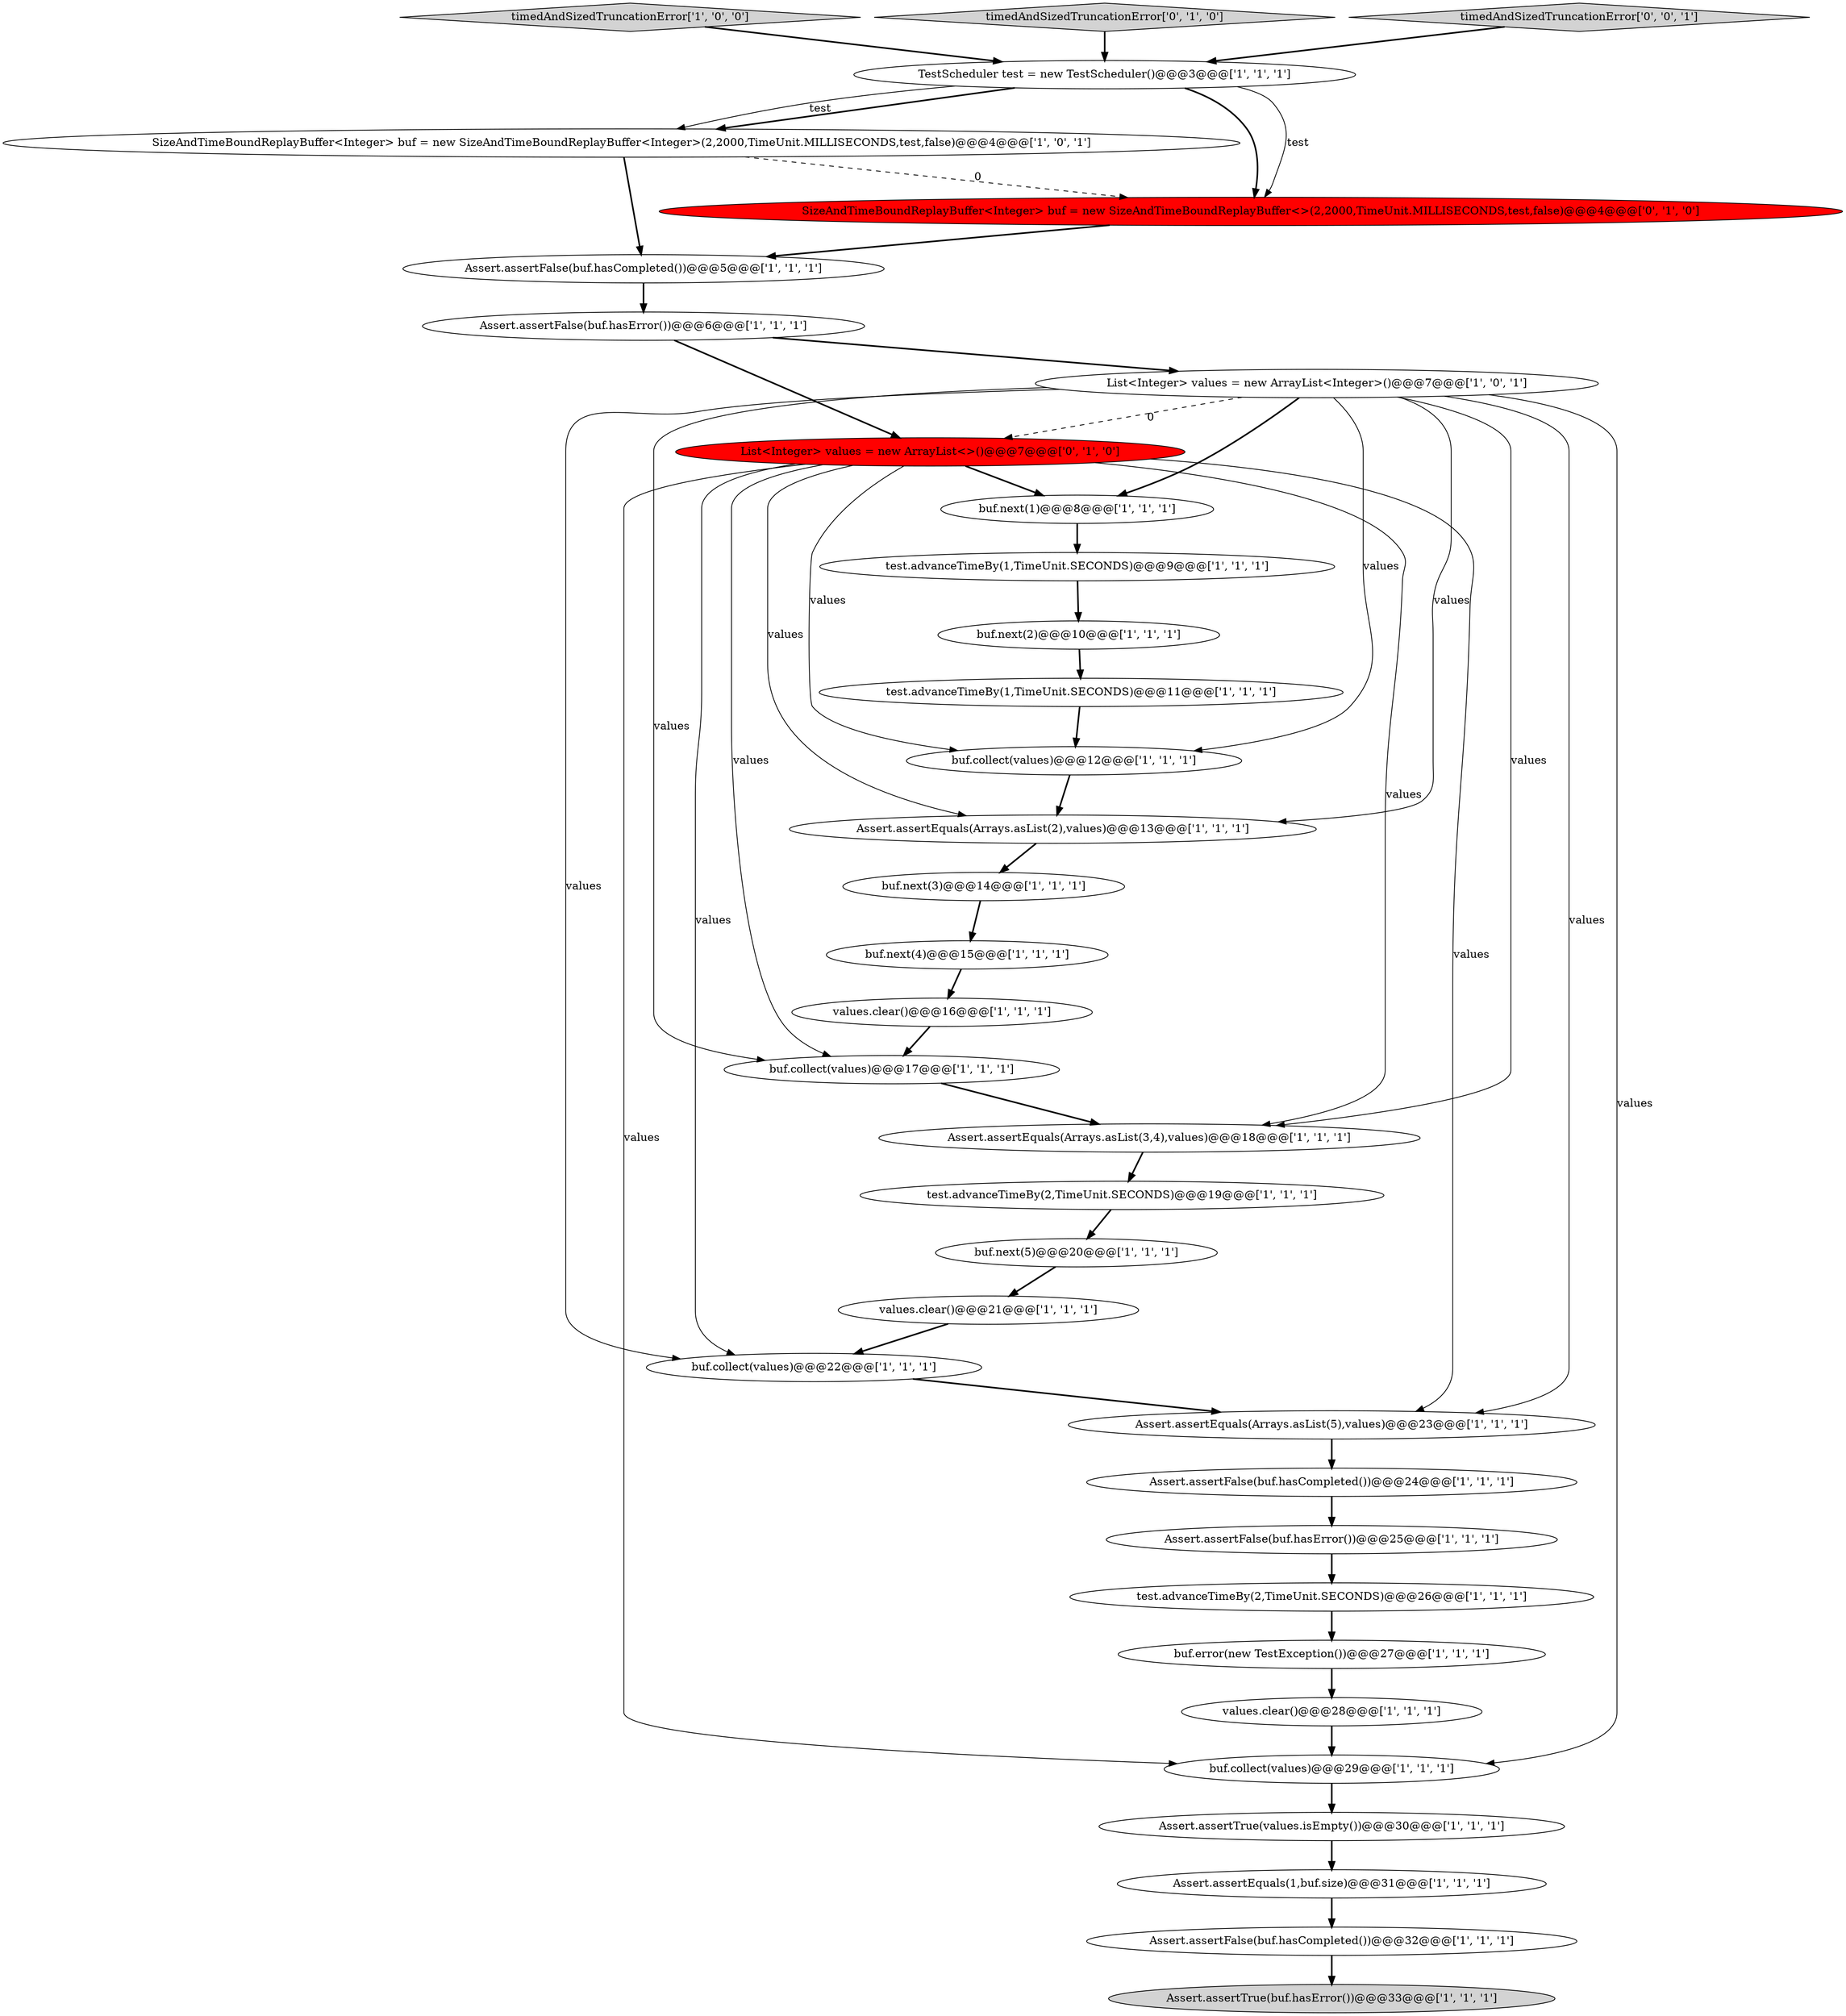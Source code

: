 digraph {
16 [style = filled, label = "Assert.assertFalse(buf.hasCompleted())@@@5@@@['1', '1', '1']", fillcolor = white, shape = ellipse image = "AAA0AAABBB1BBB"];
10 [style = filled, label = "Assert.assertFalse(buf.hasCompleted())@@@32@@@['1', '1', '1']", fillcolor = white, shape = ellipse image = "AAA0AAABBB1BBB"];
26 [style = filled, label = "values.clear()@@@28@@@['1', '1', '1']", fillcolor = white, shape = ellipse image = "AAA0AAABBB1BBB"];
15 [style = filled, label = "SizeAndTimeBoundReplayBuffer<Integer> buf = new SizeAndTimeBoundReplayBuffer<Integer>(2,2000,TimeUnit.MILLISECONDS,test,false)@@@4@@@['1', '0', '1']", fillcolor = white, shape = ellipse image = "AAA0AAABBB1BBB"];
29 [style = filled, label = "Assert.assertEquals(Arrays.asList(3,4),values)@@@18@@@['1', '1', '1']", fillcolor = white, shape = ellipse image = "AAA0AAABBB1BBB"];
7 [style = filled, label = "Assert.assertEquals(Arrays.asList(2),values)@@@13@@@['1', '1', '1']", fillcolor = white, shape = ellipse image = "AAA0AAABBB1BBB"];
25 [style = filled, label = "Assert.assertTrue(values.isEmpty())@@@30@@@['1', '1', '1']", fillcolor = white, shape = ellipse image = "AAA0AAABBB1BBB"];
1 [style = filled, label = "test.advanceTimeBy(1,TimeUnit.SECONDS)@@@11@@@['1', '1', '1']", fillcolor = white, shape = ellipse image = "AAA0AAABBB1BBB"];
28 [style = filled, label = "buf.next(4)@@@15@@@['1', '1', '1']", fillcolor = white, shape = ellipse image = "AAA0AAABBB1BBB"];
13 [style = filled, label = "values.clear()@@@16@@@['1', '1', '1']", fillcolor = white, shape = ellipse image = "AAA0AAABBB1BBB"];
9 [style = filled, label = "test.advanceTimeBy(2,TimeUnit.SECONDS)@@@26@@@['1', '1', '1']", fillcolor = white, shape = ellipse image = "AAA0AAABBB1BBB"];
17 [style = filled, label = "Assert.assertTrue(buf.hasError())@@@33@@@['1', '1', '1']", fillcolor = lightgray, shape = ellipse image = "AAA0AAABBB1BBB"];
30 [style = filled, label = "buf.next(1)@@@8@@@['1', '1', '1']", fillcolor = white, shape = ellipse image = "AAA0AAABBB1BBB"];
27 [style = filled, label = "List<Integer> values = new ArrayList<Integer>()@@@7@@@['1', '0', '1']", fillcolor = white, shape = ellipse image = "AAA0AAABBB1BBB"];
5 [style = filled, label = "timedAndSizedTruncationError['1', '0', '0']", fillcolor = lightgray, shape = diamond image = "AAA0AAABBB1BBB"];
11 [style = filled, label = "buf.collect(values)@@@29@@@['1', '1', '1']", fillcolor = white, shape = ellipse image = "AAA0AAABBB1BBB"];
23 [style = filled, label = "Assert.assertEquals(Arrays.asList(5),values)@@@23@@@['1', '1', '1']", fillcolor = white, shape = ellipse image = "AAA0AAABBB1BBB"];
18 [style = filled, label = "buf.next(2)@@@10@@@['1', '1', '1']", fillcolor = white, shape = ellipse image = "AAA0AAABBB1BBB"];
14 [style = filled, label = "buf.error(new TestException())@@@27@@@['1', '1', '1']", fillcolor = white, shape = ellipse image = "AAA0AAABBB1BBB"];
4 [style = filled, label = "buf.collect(values)@@@17@@@['1', '1', '1']", fillcolor = white, shape = ellipse image = "AAA0AAABBB1BBB"];
32 [style = filled, label = "SizeAndTimeBoundReplayBuffer<Integer> buf = new SizeAndTimeBoundReplayBuffer<>(2,2000,TimeUnit.MILLISECONDS,test,false)@@@4@@@['0', '1', '0']", fillcolor = red, shape = ellipse image = "AAA1AAABBB2BBB"];
21 [style = filled, label = "Assert.assertEquals(1,buf.size)@@@31@@@['1', '1', '1']", fillcolor = white, shape = ellipse image = "AAA0AAABBB1BBB"];
20 [style = filled, label = "test.advanceTimeBy(2,TimeUnit.SECONDS)@@@19@@@['1', '1', '1']", fillcolor = white, shape = ellipse image = "AAA0AAABBB1BBB"];
22 [style = filled, label = "buf.collect(values)@@@12@@@['1', '1', '1']", fillcolor = white, shape = ellipse image = "AAA0AAABBB1BBB"];
12 [style = filled, label = "Assert.assertFalse(buf.hasError())@@@25@@@['1', '1', '1']", fillcolor = white, shape = ellipse image = "AAA0AAABBB1BBB"];
3 [style = filled, label = "Assert.assertFalse(buf.hasError())@@@6@@@['1', '1', '1']", fillcolor = white, shape = ellipse image = "AAA0AAABBB1BBB"];
0 [style = filled, label = "TestScheduler test = new TestScheduler()@@@3@@@['1', '1', '1']", fillcolor = white, shape = ellipse image = "AAA0AAABBB1BBB"];
33 [style = filled, label = "List<Integer> values = new ArrayList<>()@@@7@@@['0', '1', '0']", fillcolor = red, shape = ellipse image = "AAA1AAABBB2BBB"];
24 [style = filled, label = "buf.next(5)@@@20@@@['1', '1', '1']", fillcolor = white, shape = ellipse image = "AAA0AAABBB1BBB"];
2 [style = filled, label = "Assert.assertFalse(buf.hasCompleted())@@@24@@@['1', '1', '1']", fillcolor = white, shape = ellipse image = "AAA0AAABBB1BBB"];
8 [style = filled, label = "buf.collect(values)@@@22@@@['1', '1', '1']", fillcolor = white, shape = ellipse image = "AAA0AAABBB1BBB"];
31 [style = filled, label = "buf.next(3)@@@14@@@['1', '1', '1']", fillcolor = white, shape = ellipse image = "AAA0AAABBB1BBB"];
6 [style = filled, label = "test.advanceTimeBy(1,TimeUnit.SECONDS)@@@9@@@['1', '1', '1']", fillcolor = white, shape = ellipse image = "AAA0AAABBB1BBB"];
19 [style = filled, label = "values.clear()@@@21@@@['1', '1', '1']", fillcolor = white, shape = ellipse image = "AAA0AAABBB1BBB"];
34 [style = filled, label = "timedAndSizedTruncationError['0', '1', '0']", fillcolor = lightgray, shape = diamond image = "AAA0AAABBB2BBB"];
35 [style = filled, label = "timedAndSizedTruncationError['0', '0', '1']", fillcolor = lightgray, shape = diamond image = "AAA0AAABBB3BBB"];
16->3 [style = bold, label=""];
27->23 [style = solid, label="values"];
21->10 [style = bold, label=""];
24->19 [style = bold, label=""];
8->23 [style = bold, label=""];
33->7 [style = solid, label="values"];
27->11 [style = solid, label="values"];
6->18 [style = bold, label=""];
33->29 [style = solid, label="values"];
27->30 [style = bold, label=""];
27->4 [style = solid, label="values"];
15->32 [style = dashed, label="0"];
28->13 [style = bold, label=""];
10->17 [style = bold, label=""];
4->29 [style = bold, label=""];
7->31 [style = bold, label=""];
3->33 [style = bold, label=""];
32->16 [style = bold, label=""];
30->6 [style = bold, label=""];
15->16 [style = bold, label=""];
12->9 [style = bold, label=""];
22->7 [style = bold, label=""];
0->15 [style = bold, label=""];
19->8 [style = bold, label=""];
2->12 [style = bold, label=""];
26->11 [style = bold, label=""];
34->0 [style = bold, label=""];
3->27 [style = bold, label=""];
1->22 [style = bold, label=""];
33->22 [style = solid, label="values"];
14->26 [style = bold, label=""];
29->20 [style = bold, label=""];
33->11 [style = solid, label="values"];
35->0 [style = bold, label=""];
33->4 [style = solid, label="values"];
33->8 [style = solid, label="values"];
18->1 [style = bold, label=""];
5->0 [style = bold, label=""];
27->22 [style = solid, label="values"];
0->32 [style = solid, label="test"];
0->15 [style = solid, label="test"];
27->8 [style = solid, label="values"];
9->14 [style = bold, label=""];
33->30 [style = bold, label=""];
27->29 [style = solid, label="values"];
33->23 [style = solid, label="values"];
31->28 [style = bold, label=""];
23->2 [style = bold, label=""];
0->32 [style = bold, label=""];
20->24 [style = bold, label=""];
27->33 [style = dashed, label="0"];
25->21 [style = bold, label=""];
11->25 [style = bold, label=""];
27->7 [style = solid, label="values"];
13->4 [style = bold, label=""];
}

